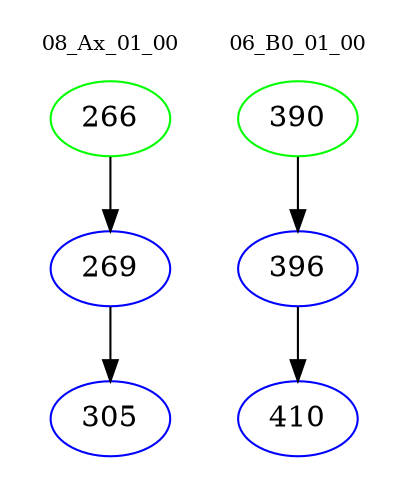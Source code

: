 digraph{
subgraph cluster_0 {
color = white
label = "08_Ax_01_00";
fontsize=10;
T0_266 [label="266", color="green"]
T0_266 -> T0_269 [color="black"]
T0_269 [label="269", color="blue"]
T0_269 -> T0_305 [color="black"]
T0_305 [label="305", color="blue"]
}
subgraph cluster_1 {
color = white
label = "06_B0_01_00";
fontsize=10;
T1_390 [label="390", color="green"]
T1_390 -> T1_396 [color="black"]
T1_396 [label="396", color="blue"]
T1_396 -> T1_410 [color="black"]
T1_410 [label="410", color="blue"]
}
}
